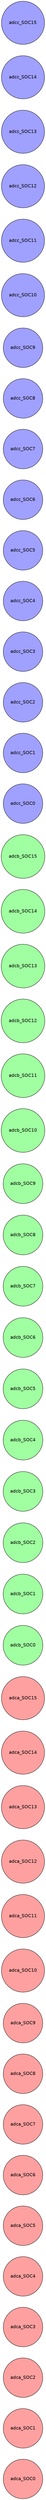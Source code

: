 digraph {
    graph [fontname = "helvetica"];
    node  [fontname = "helvetica"];
    edge  [fontname = "helvetica"];
    graph [mclimit=50 nodesep=0.5 rankdir=LR ranksep=1.25]

    node [shape = circle style=filled];

        adca_SOC0 [fillcolor="#FFA0A0" pos="18.000, 3.000!"]
        adca_SOC1 [fillcolor="#FFA0A0" pos="18.000, 0.000!"]
        adca_SOC2 [fillcolor="#FFA0A0" pos="18.000, -3.000!"]
        adca_SOC3 [fillcolor="#FFA0A0" pos="18.000, -6.000!"]
        adca_SOC4 [fillcolor="#FFA0A0" pos="18.000, -9.000!"]
        adca_SOC5 [fillcolor="#FFA0A0" pos="18.000, -12.000!"]
        adca_SOC6 [fillcolor="#FFA0A0" pos="18.000, -15.000!"]
        adca_SOC7 [fillcolor="#FFA0A0" pos="18.000, -18.000!"]
        adca_SOC8 [fillcolor="#FFA0A0" pos="18.000, -21.000!"]
        adca_SOC9 [fillcolor="#FFA0A0" pos="18.000, -24.000!"]
        adca_SOC10 [fillcolor="#FFA0A0" pos="18.000, -27.000!"]
        adca_SOC11 [fillcolor="#FFA0A0" pos="18.000, -30.000!"]
        adca_SOC12 [fillcolor="#FFA0A0" pos="18.000, -33.000!"]
        adca_SOC13 [fillcolor="#FFA0A0" pos="18.000, -36.000!"]
        adca_SOC14 [fillcolor="#FFA0A0" pos="18.000, -39.000!"]
        adca_SOC15 [fillcolor="#FFA0A0" pos="18.000, -42.000!"]
        adcb_SOC0 [fillcolor="#A0FFA0" pos="18.000, -48.000!"]
        adcb_SOC1 [fillcolor="#A0FFA0" pos="18.000, -51.000!"]
        adcb_SOC2 [fillcolor="#A0FFA0" pos="18.000, -54.000!"]
        adcb_SOC3 [fillcolor="#A0FFA0" pos="18.000, -57.000!"]
        adcb_SOC4 [fillcolor="#A0FFA0" pos="18.000, -60.000!"]
        adcb_SOC5 [fillcolor="#A0FFA0" pos="18.000, -63.000!"]
        adcb_SOC6 [fillcolor="#A0FFA0" pos="18.000, -66.000!"]
        adcb_SOC7 [fillcolor="#A0FFA0" pos="18.000, -69.000!"]
        adcb_SOC8 [fillcolor="#A0FFA0" pos="18.000, -72.000!"]
        adcb_SOC9 [fillcolor="#A0FFA0" pos="18.000, -75.000!"]
        adcb_SOC10 [fillcolor="#A0FFA0" pos="18.000, -78.000!"]
        adcb_SOC11 [fillcolor="#A0FFA0" pos="18.000, -81.000!"]
        adcb_SOC12 [fillcolor="#A0FFA0" pos="18.000, -84.000!"]
        adcb_SOC13 [fillcolor="#A0FFA0" pos="18.000, -87.000!"]
        adcb_SOC14 [fillcolor="#A0FFA0" pos="18.000, -90.000!"]
        adcb_SOC15 [fillcolor="#A0FFA0" pos="18.000, -93.000!"]
        adcc_SOC0 [fillcolor="#A0A0FF" pos="18.000, -99.000!"]
        adcc_SOC1 [fillcolor="#A0A0FF" pos="18.000, -102.000!"]
        adcc_SOC2 [fillcolor="#A0A0FF" pos="18.000, -105.000!"]
        adcc_SOC3 [fillcolor="#A0A0FF" pos="18.000, -108.000!"]
        adcc_SOC4 [fillcolor="#A0A0FF" pos="18.000, -111.000!"]
        adcc_SOC5 [fillcolor="#A0A0FF" pos="18.000, -114.000!"]
        adcc_SOC6 [fillcolor="#A0A0FF" pos="18.000, -117.000!"]
        adcc_SOC7 [fillcolor="#A0A0FF" pos="18.000, -120.000!"]
        adcc_SOC8 [fillcolor="#A0A0FF" pos="18.000, -123.000!"]
        adcc_SOC9 [fillcolor="#A0A0FF" pos="18.000, -126.000!"]
        adcc_SOC10 [fillcolor="#A0A0FF" pos="18.000, -129.000!"]
        adcc_SOC11 [fillcolor="#A0A0FF" pos="18.000, -132.000!"]
        adcc_SOC12 [fillcolor="#A0A0FF" pos="18.000, -135.000!"]
        adcc_SOC13 [fillcolor="#A0A0FF" pos="18.000, -138.000!"]
        adcc_SOC14 [fillcolor="#A0A0FF" pos="18.000, -141.000!"]
        adcc_SOC15 [fillcolor="#A0A0FF" pos="18.000, -144.000!"]
    node [shape=rect style=filled];
}

